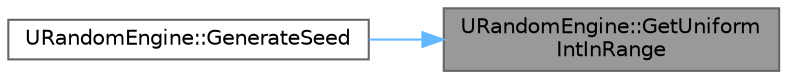 digraph "URandomEngine::GetUniformIntInRange"
{
 // INTERACTIVE_SVG=YES
 // LATEX_PDF_SIZE
  bgcolor="transparent";
  edge [fontname=Helvetica,fontsize=10,labelfontname=Helvetica,labelfontsize=10];
  node [fontname=Helvetica,fontsize=10,shape=box,height=0.2,width=0.4];
  rankdir="RL";
  Node1 [id="Node000001",label="URandomEngine::GetUniform\lIntInRange",height=0.2,width=0.4,color="gray40", fillcolor="grey60", style="filled", fontcolor="black",tooltip=" "];
  Node1 -> Node2 [id="edge1_Node000001_Node000002",dir="back",color="steelblue1",style="solid",tooltip=" "];
  Node2 [id="Node000002",label="URandomEngine::GenerateSeed",height=0.2,width=0.4,color="grey40", fillcolor="white", style="filled",URL="$d2/d4b/classURandomEngine.html#aedda03333ff95145dd4798d545193538",tooltip="Generate a seed derived from previous seed."];
}
